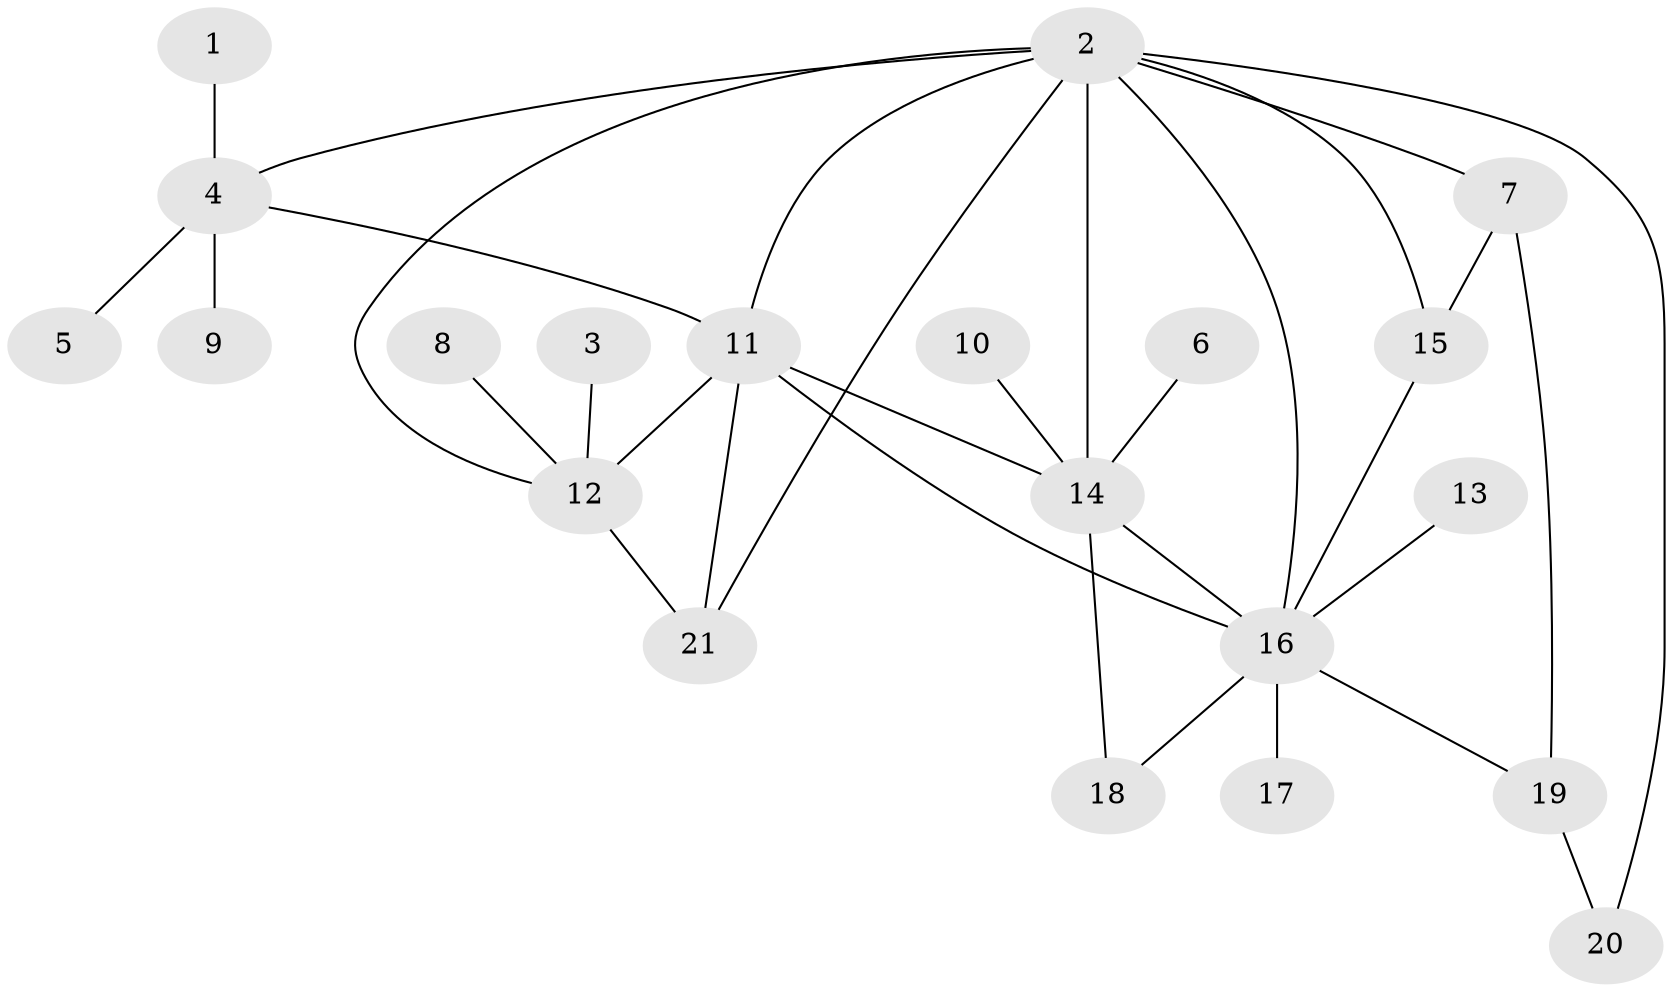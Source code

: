 // original degree distribution, {5: 0.03333333333333333, 8: 0.016666666666666666, 6: 0.03333333333333333, 9: 0.03333333333333333, 3: 0.05, 4: 0.06666666666666667, 7: 0.03333333333333333, 10: 0.016666666666666666, 2: 0.2, 1: 0.5166666666666667}
// Generated by graph-tools (version 1.1) at 2025/37/03/04/25 23:37:40]
// undirected, 21 vertices, 32 edges
graph export_dot {
  node [color=gray90,style=filled];
  1;
  2;
  3;
  4;
  5;
  6;
  7;
  8;
  9;
  10;
  11;
  12;
  13;
  14;
  15;
  16;
  17;
  18;
  19;
  20;
  21;
  1 -- 4 [weight=1.0];
  2 -- 4 [weight=2.0];
  2 -- 7 [weight=2.0];
  2 -- 11 [weight=1.0];
  2 -- 12 [weight=1.0];
  2 -- 14 [weight=3.0];
  2 -- 15 [weight=1.0];
  2 -- 16 [weight=1.0];
  2 -- 20 [weight=1.0];
  2 -- 21 [weight=1.0];
  3 -- 12 [weight=1.0];
  4 -- 5 [weight=1.0];
  4 -- 9 [weight=1.0];
  4 -- 11 [weight=2.0];
  6 -- 14 [weight=1.0];
  7 -- 15 [weight=1.0];
  7 -- 19 [weight=1.0];
  8 -- 12 [weight=1.0];
  10 -- 14 [weight=1.0];
  11 -- 12 [weight=1.0];
  11 -- 14 [weight=1.0];
  11 -- 16 [weight=1.0];
  11 -- 21 [weight=1.0];
  12 -- 21 [weight=1.0];
  13 -- 16 [weight=1.0];
  14 -- 16 [weight=1.0];
  14 -- 18 [weight=1.0];
  15 -- 16 [weight=1.0];
  16 -- 17 [weight=1.0];
  16 -- 18 [weight=1.0];
  16 -- 19 [weight=1.0];
  19 -- 20 [weight=1.0];
}
